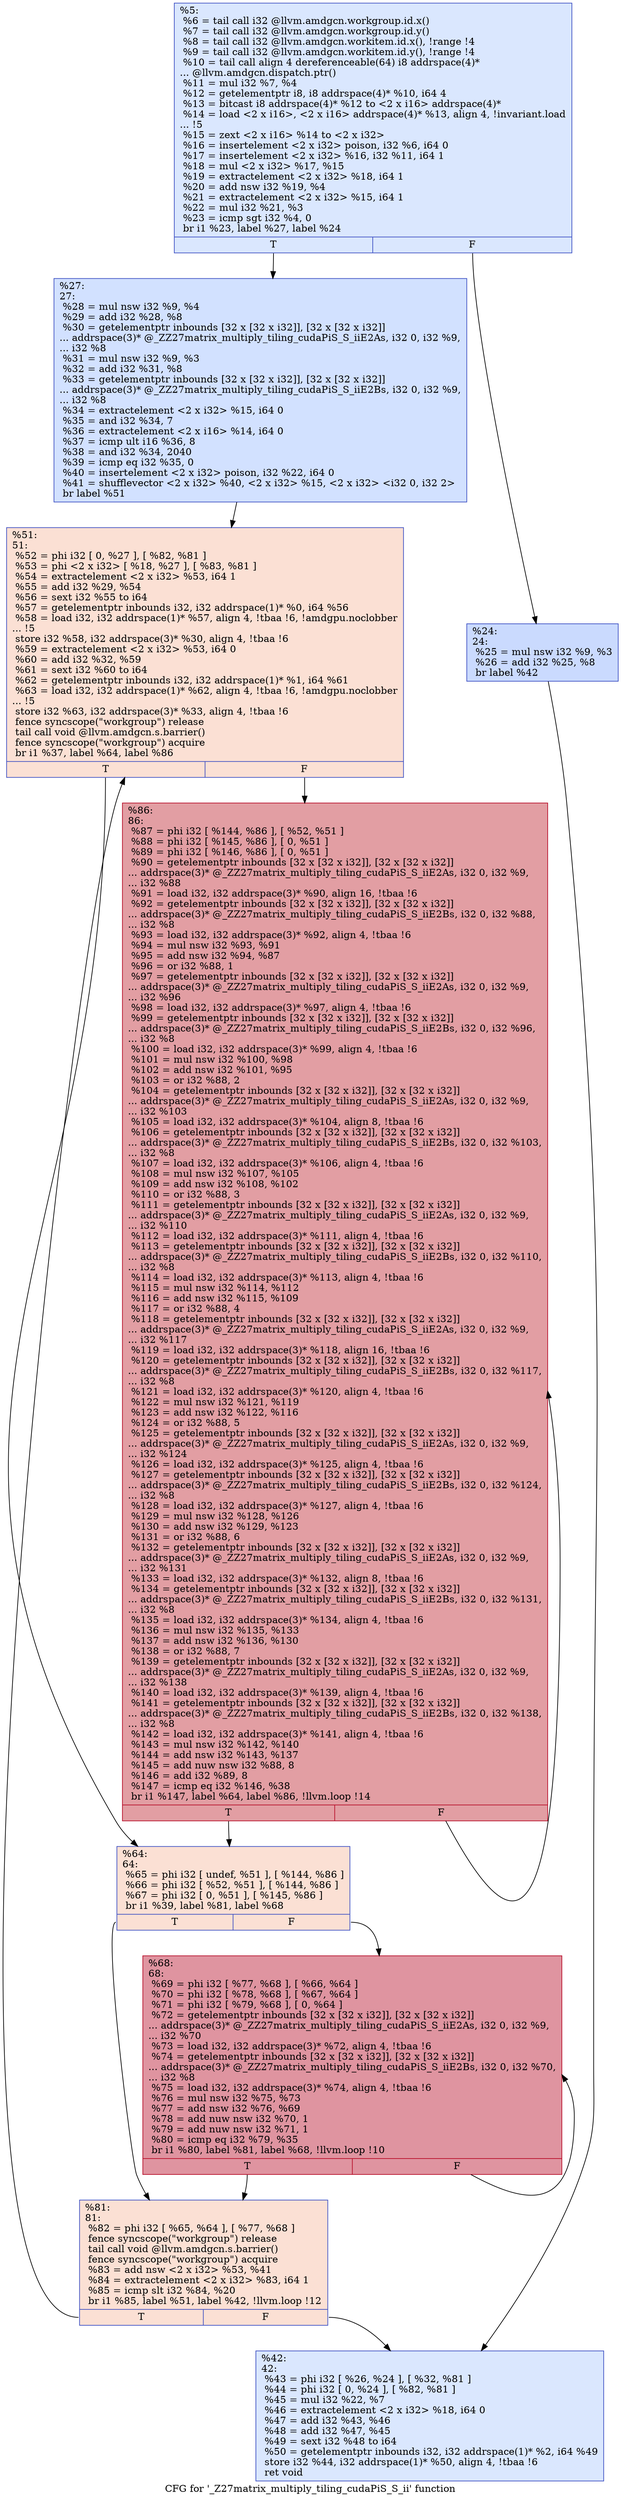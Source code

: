 digraph "CFG for '_Z27matrix_multiply_tiling_cudaPiS_S_ii' function" {
	label="CFG for '_Z27matrix_multiply_tiling_cudaPiS_S_ii' function";

	Node0x5cb8eb0 [shape=record,color="#3d50c3ff", style=filled, fillcolor="#abc8fd70",label="{%5:\l  %6 = tail call i32 @llvm.amdgcn.workgroup.id.x()\l  %7 = tail call i32 @llvm.amdgcn.workgroup.id.y()\l  %8 = tail call i32 @llvm.amdgcn.workitem.id.x(), !range !4\l  %9 = tail call i32 @llvm.amdgcn.workitem.id.y(), !range !4\l  %10 = tail call align 4 dereferenceable(64) i8 addrspace(4)*\l... @llvm.amdgcn.dispatch.ptr()\l  %11 = mul i32 %7, %4\l  %12 = getelementptr i8, i8 addrspace(4)* %10, i64 4\l  %13 = bitcast i8 addrspace(4)* %12 to \<2 x i16\> addrspace(4)*\l  %14 = load \<2 x i16\>, \<2 x i16\> addrspace(4)* %13, align 4, !invariant.load\l... !5\l  %15 = zext \<2 x i16\> %14 to \<2 x i32\>\l  %16 = insertelement \<2 x i32\> poison, i32 %6, i64 0\l  %17 = insertelement \<2 x i32\> %16, i32 %11, i64 1\l  %18 = mul \<2 x i32\> %17, %15\l  %19 = extractelement \<2 x i32\> %18, i64 1\l  %20 = add nsw i32 %19, %4\l  %21 = extractelement \<2 x i32\> %15, i64 1\l  %22 = mul i32 %21, %3\l  %23 = icmp sgt i32 %4, 0\l  br i1 %23, label %27, label %24\l|{<s0>T|<s1>F}}"];
	Node0x5cb8eb0:s0 -> Node0x5cbc520;
	Node0x5cb8eb0:s1 -> Node0x5cbc5b0;
	Node0x5cbc5b0 [shape=record,color="#3d50c3ff", style=filled, fillcolor="#88abfd70",label="{%24:\l24:                                               \l  %25 = mul nsw i32 %9, %3\l  %26 = add i32 %25, %8\l  br label %42\l}"];
	Node0x5cbc5b0 -> Node0x5cbc810;
	Node0x5cbc520 [shape=record,color="#3d50c3ff", style=filled, fillcolor="#9abbff70",label="{%27:\l27:                                               \l  %28 = mul nsw i32 %9, %4\l  %29 = add i32 %28, %8\l  %30 = getelementptr inbounds [32 x [32 x i32]], [32 x [32 x i32]]\l... addrspace(3)* @_ZZ27matrix_multiply_tiling_cudaPiS_S_iiE2As, i32 0, i32 %9,\l... i32 %8\l  %31 = mul nsw i32 %9, %3\l  %32 = add i32 %31, %8\l  %33 = getelementptr inbounds [32 x [32 x i32]], [32 x [32 x i32]]\l... addrspace(3)* @_ZZ27matrix_multiply_tiling_cudaPiS_S_iiE2Bs, i32 0, i32 %9,\l... i32 %8\l  %34 = extractelement \<2 x i32\> %15, i64 0\l  %35 = and i32 %34, 7\l  %36 = extractelement \<2 x i16\> %14, i64 0\l  %37 = icmp ult i16 %36, 8\l  %38 = and i32 %34, 2040\l  %39 = icmp eq i32 %35, 0\l  %40 = insertelement \<2 x i32\> poison, i32 %22, i64 0\l  %41 = shufflevector \<2 x i32\> %40, \<2 x i32\> %15, \<2 x i32\> \<i32 0, i32 2\>\l  br label %51\l}"];
	Node0x5cbc520 -> Node0x5cbca40;
	Node0x5cbc810 [shape=record,color="#3d50c3ff", style=filled, fillcolor="#abc8fd70",label="{%42:\l42:                                               \l  %43 = phi i32 [ %26, %24 ], [ %32, %81 ]\l  %44 = phi i32 [ 0, %24 ], [ %82, %81 ]\l  %45 = mul i32 %22, %7\l  %46 = extractelement \<2 x i32\> %18, i64 0\l  %47 = add i32 %43, %46\l  %48 = add i32 %47, %45\l  %49 = sext i32 %48 to i64\l  %50 = getelementptr inbounds i32, i32 addrspace(1)* %2, i64 %49\l  store i32 %44, i32 addrspace(1)* %50, align 4, !tbaa !6\l  ret void\l}"];
	Node0x5cbca40 [shape=record,color="#3d50c3ff", style=filled, fillcolor="#f7b99e70",label="{%51:\l51:                                               \l  %52 = phi i32 [ 0, %27 ], [ %82, %81 ]\l  %53 = phi \<2 x i32\> [ %18, %27 ], [ %83, %81 ]\l  %54 = extractelement \<2 x i32\> %53, i64 1\l  %55 = add i32 %29, %54\l  %56 = sext i32 %55 to i64\l  %57 = getelementptr inbounds i32, i32 addrspace(1)* %0, i64 %56\l  %58 = load i32, i32 addrspace(1)* %57, align 4, !tbaa !6, !amdgpu.noclobber\l... !5\l  store i32 %58, i32 addrspace(3)* %30, align 4, !tbaa !6\l  %59 = extractelement \<2 x i32\> %53, i64 0\l  %60 = add i32 %32, %59\l  %61 = sext i32 %60 to i64\l  %62 = getelementptr inbounds i32, i32 addrspace(1)* %1, i64 %61\l  %63 = load i32, i32 addrspace(1)* %62, align 4, !tbaa !6, !amdgpu.noclobber\l... !5\l  store i32 %63, i32 addrspace(3)* %33, align 4, !tbaa !6\l  fence syncscope(\"workgroup\") release\l  tail call void @llvm.amdgcn.s.barrier()\l  fence syncscope(\"workgroup\") acquire\l  br i1 %37, label %64, label %86\l|{<s0>T|<s1>F}}"];
	Node0x5cbca40:s0 -> Node0x5cbf4a0;
	Node0x5cbca40:s1 -> Node0x5cbf530;
	Node0x5cbf4a0 [shape=record,color="#3d50c3ff", style=filled, fillcolor="#f7b99e70",label="{%64:\l64:                                               \l  %65 = phi i32 [ undef, %51 ], [ %144, %86 ]\l  %66 = phi i32 [ %52, %51 ], [ %144, %86 ]\l  %67 = phi i32 [ 0, %51 ], [ %145, %86 ]\l  br i1 %39, label %81, label %68\l|{<s0>T|<s1>F}}"];
	Node0x5cbf4a0:s0 -> Node0x5cbd550;
	Node0x5cbf4a0:s1 -> Node0x5cbfb30;
	Node0x5cbfb30 [shape=record,color="#b70d28ff", style=filled, fillcolor="#b70d2870",label="{%68:\l68:                                               \l  %69 = phi i32 [ %77, %68 ], [ %66, %64 ]\l  %70 = phi i32 [ %78, %68 ], [ %67, %64 ]\l  %71 = phi i32 [ %79, %68 ], [ 0, %64 ]\l  %72 = getelementptr inbounds [32 x [32 x i32]], [32 x [32 x i32]]\l... addrspace(3)* @_ZZ27matrix_multiply_tiling_cudaPiS_S_iiE2As, i32 0, i32 %9,\l... i32 %70\l  %73 = load i32, i32 addrspace(3)* %72, align 4, !tbaa !6\l  %74 = getelementptr inbounds [32 x [32 x i32]], [32 x [32 x i32]]\l... addrspace(3)* @_ZZ27matrix_multiply_tiling_cudaPiS_S_iiE2Bs, i32 0, i32 %70,\l... i32 %8\l  %75 = load i32, i32 addrspace(3)* %74, align 4, !tbaa !6\l  %76 = mul nsw i32 %75, %73\l  %77 = add nsw i32 %76, %69\l  %78 = add nuw nsw i32 %70, 1\l  %79 = add nuw nsw i32 %71, 1\l  %80 = icmp eq i32 %79, %35\l  br i1 %80, label %81, label %68, !llvm.loop !10\l|{<s0>T|<s1>F}}"];
	Node0x5cbfb30:s0 -> Node0x5cbd550;
	Node0x5cbfb30:s1 -> Node0x5cbfb30;
	Node0x5cbd550 [shape=record,color="#3d50c3ff", style=filled, fillcolor="#f7b99e70",label="{%81:\l81:                                               \l  %82 = phi i32 [ %65, %64 ], [ %77, %68 ]\l  fence syncscope(\"workgroup\") release\l  tail call void @llvm.amdgcn.s.barrier()\l  fence syncscope(\"workgroup\") acquire\l  %83 = add nsw \<2 x i32\> %53, %41\l  %84 = extractelement \<2 x i32\> %83, i64 1\l  %85 = icmp slt i32 %84, %20\l  br i1 %85, label %51, label %42, !llvm.loop !12\l|{<s0>T|<s1>F}}"];
	Node0x5cbd550:s0 -> Node0x5cbca40;
	Node0x5cbd550:s1 -> Node0x5cbc810;
	Node0x5cbf530 [shape=record,color="#b70d28ff", style=filled, fillcolor="#be242e70",label="{%86:\l86:                                               \l  %87 = phi i32 [ %144, %86 ], [ %52, %51 ]\l  %88 = phi i32 [ %145, %86 ], [ 0, %51 ]\l  %89 = phi i32 [ %146, %86 ], [ 0, %51 ]\l  %90 = getelementptr inbounds [32 x [32 x i32]], [32 x [32 x i32]]\l... addrspace(3)* @_ZZ27matrix_multiply_tiling_cudaPiS_S_iiE2As, i32 0, i32 %9,\l... i32 %88\l  %91 = load i32, i32 addrspace(3)* %90, align 16, !tbaa !6\l  %92 = getelementptr inbounds [32 x [32 x i32]], [32 x [32 x i32]]\l... addrspace(3)* @_ZZ27matrix_multiply_tiling_cudaPiS_S_iiE2Bs, i32 0, i32 %88,\l... i32 %8\l  %93 = load i32, i32 addrspace(3)* %92, align 4, !tbaa !6\l  %94 = mul nsw i32 %93, %91\l  %95 = add nsw i32 %94, %87\l  %96 = or i32 %88, 1\l  %97 = getelementptr inbounds [32 x [32 x i32]], [32 x [32 x i32]]\l... addrspace(3)* @_ZZ27matrix_multiply_tiling_cudaPiS_S_iiE2As, i32 0, i32 %9,\l... i32 %96\l  %98 = load i32, i32 addrspace(3)* %97, align 4, !tbaa !6\l  %99 = getelementptr inbounds [32 x [32 x i32]], [32 x [32 x i32]]\l... addrspace(3)* @_ZZ27matrix_multiply_tiling_cudaPiS_S_iiE2Bs, i32 0, i32 %96,\l... i32 %8\l  %100 = load i32, i32 addrspace(3)* %99, align 4, !tbaa !6\l  %101 = mul nsw i32 %100, %98\l  %102 = add nsw i32 %101, %95\l  %103 = or i32 %88, 2\l  %104 = getelementptr inbounds [32 x [32 x i32]], [32 x [32 x i32]]\l... addrspace(3)* @_ZZ27matrix_multiply_tiling_cudaPiS_S_iiE2As, i32 0, i32 %9,\l... i32 %103\l  %105 = load i32, i32 addrspace(3)* %104, align 8, !tbaa !6\l  %106 = getelementptr inbounds [32 x [32 x i32]], [32 x [32 x i32]]\l... addrspace(3)* @_ZZ27matrix_multiply_tiling_cudaPiS_S_iiE2Bs, i32 0, i32 %103,\l... i32 %8\l  %107 = load i32, i32 addrspace(3)* %106, align 4, !tbaa !6\l  %108 = mul nsw i32 %107, %105\l  %109 = add nsw i32 %108, %102\l  %110 = or i32 %88, 3\l  %111 = getelementptr inbounds [32 x [32 x i32]], [32 x [32 x i32]]\l... addrspace(3)* @_ZZ27matrix_multiply_tiling_cudaPiS_S_iiE2As, i32 0, i32 %9,\l... i32 %110\l  %112 = load i32, i32 addrspace(3)* %111, align 4, !tbaa !6\l  %113 = getelementptr inbounds [32 x [32 x i32]], [32 x [32 x i32]]\l... addrspace(3)* @_ZZ27matrix_multiply_tiling_cudaPiS_S_iiE2Bs, i32 0, i32 %110,\l... i32 %8\l  %114 = load i32, i32 addrspace(3)* %113, align 4, !tbaa !6\l  %115 = mul nsw i32 %114, %112\l  %116 = add nsw i32 %115, %109\l  %117 = or i32 %88, 4\l  %118 = getelementptr inbounds [32 x [32 x i32]], [32 x [32 x i32]]\l... addrspace(3)* @_ZZ27matrix_multiply_tiling_cudaPiS_S_iiE2As, i32 0, i32 %9,\l... i32 %117\l  %119 = load i32, i32 addrspace(3)* %118, align 16, !tbaa !6\l  %120 = getelementptr inbounds [32 x [32 x i32]], [32 x [32 x i32]]\l... addrspace(3)* @_ZZ27matrix_multiply_tiling_cudaPiS_S_iiE2Bs, i32 0, i32 %117,\l... i32 %8\l  %121 = load i32, i32 addrspace(3)* %120, align 4, !tbaa !6\l  %122 = mul nsw i32 %121, %119\l  %123 = add nsw i32 %122, %116\l  %124 = or i32 %88, 5\l  %125 = getelementptr inbounds [32 x [32 x i32]], [32 x [32 x i32]]\l... addrspace(3)* @_ZZ27matrix_multiply_tiling_cudaPiS_S_iiE2As, i32 0, i32 %9,\l... i32 %124\l  %126 = load i32, i32 addrspace(3)* %125, align 4, !tbaa !6\l  %127 = getelementptr inbounds [32 x [32 x i32]], [32 x [32 x i32]]\l... addrspace(3)* @_ZZ27matrix_multiply_tiling_cudaPiS_S_iiE2Bs, i32 0, i32 %124,\l... i32 %8\l  %128 = load i32, i32 addrspace(3)* %127, align 4, !tbaa !6\l  %129 = mul nsw i32 %128, %126\l  %130 = add nsw i32 %129, %123\l  %131 = or i32 %88, 6\l  %132 = getelementptr inbounds [32 x [32 x i32]], [32 x [32 x i32]]\l... addrspace(3)* @_ZZ27matrix_multiply_tiling_cudaPiS_S_iiE2As, i32 0, i32 %9,\l... i32 %131\l  %133 = load i32, i32 addrspace(3)* %132, align 8, !tbaa !6\l  %134 = getelementptr inbounds [32 x [32 x i32]], [32 x [32 x i32]]\l... addrspace(3)* @_ZZ27matrix_multiply_tiling_cudaPiS_S_iiE2Bs, i32 0, i32 %131,\l... i32 %8\l  %135 = load i32, i32 addrspace(3)* %134, align 4, !tbaa !6\l  %136 = mul nsw i32 %135, %133\l  %137 = add nsw i32 %136, %130\l  %138 = or i32 %88, 7\l  %139 = getelementptr inbounds [32 x [32 x i32]], [32 x [32 x i32]]\l... addrspace(3)* @_ZZ27matrix_multiply_tiling_cudaPiS_S_iiE2As, i32 0, i32 %9,\l... i32 %138\l  %140 = load i32, i32 addrspace(3)* %139, align 4, !tbaa !6\l  %141 = getelementptr inbounds [32 x [32 x i32]], [32 x [32 x i32]]\l... addrspace(3)* @_ZZ27matrix_multiply_tiling_cudaPiS_S_iiE2Bs, i32 0, i32 %138,\l... i32 %8\l  %142 = load i32, i32 addrspace(3)* %141, align 4, !tbaa !6\l  %143 = mul nsw i32 %142, %140\l  %144 = add nsw i32 %143, %137\l  %145 = add nuw nsw i32 %88, 8\l  %146 = add i32 %89, 8\l  %147 = icmp eq i32 %146, %38\l  br i1 %147, label %64, label %86, !llvm.loop !14\l|{<s0>T|<s1>F}}"];
	Node0x5cbf530:s0 -> Node0x5cbf4a0;
	Node0x5cbf530:s1 -> Node0x5cbf530;
}
